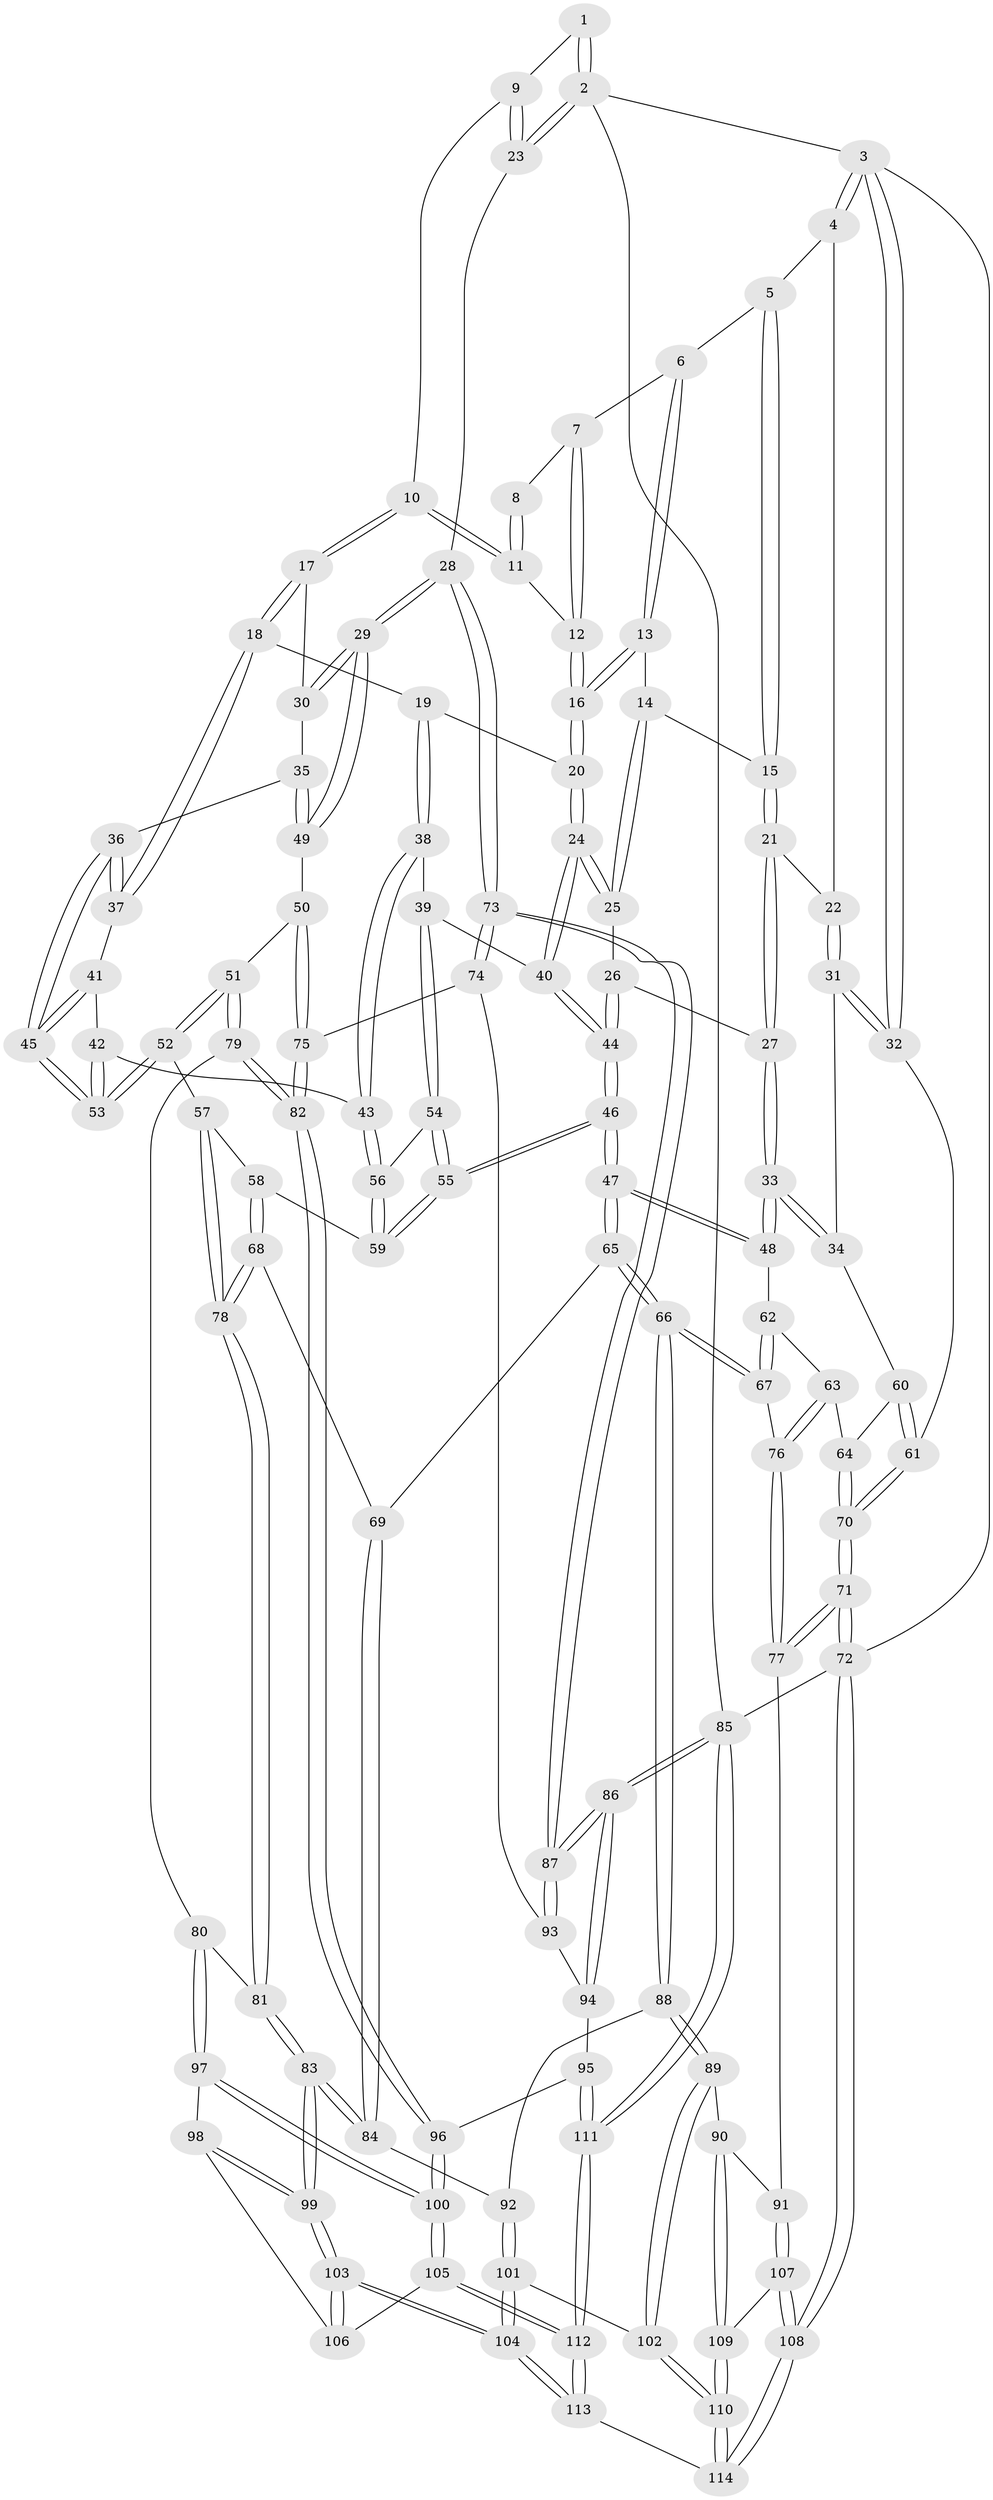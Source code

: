 // Generated by graph-tools (version 1.1) at 2025/27/03/09/25 03:27:10]
// undirected, 114 vertices, 282 edges
graph export_dot {
graph [start="1"]
  node [color=gray90,style=filled];
  1 [pos="+0.8629239155077625+0"];
  2 [pos="+1+0"];
  3 [pos="+0+0"];
  4 [pos="+0+0"];
  5 [pos="+0.2891024173004626+0"];
  6 [pos="+0.5131794883062234+0"];
  7 [pos="+0.5509531320160147+0"];
  8 [pos="+0.6331501628348997+0"];
  9 [pos="+0.849604046735558+0.05984549967603958"];
  10 [pos="+0.7726237387641584+0.1323310343073697"];
  11 [pos="+0.695694475855239+0.07138616698363327"];
  12 [pos="+0.6173003484917636+0.057425628663860175"];
  13 [pos="+0.4698798939938649+0.1228459886760462"];
  14 [pos="+0.4246394235981897+0.1366511871357974"];
  15 [pos="+0.3035387874784221+0.12297220637963964"];
  16 [pos="+0.5309947097345105+0.15280452935508482"];
  17 [pos="+0.7464444004152245+0.2038053561160238"];
  18 [pos="+0.6499941553248555+0.2609242143578817"];
  19 [pos="+0.6377596893931559+0.261739697631973"];
  20 [pos="+0.6241230083659505+0.2608909266948579"];
  21 [pos="+0.2462565957313032+0.16668682820156078"];
  22 [pos="+0.20606837419630172+0.15021195824598607"];
  23 [pos="+1+0.27157606801085077"];
  24 [pos="+0.5378962207294858+0.33813630077451545"];
  25 [pos="+0.4165634173356388+0.29379649168499555"];
  26 [pos="+0.3232092283072449+0.33994324232117973"];
  27 [pos="+0.2412693953022552+0.31333297557048195"];
  28 [pos="+1+0.3832464941693527"];
  29 [pos="+1+0.4001422777754153"];
  30 [pos="+0.788034599454696+0.23531227043847494"];
  31 [pos="+0+0.1713820710676869"];
  32 [pos="+0+0.05315146947687211"];
  33 [pos="+0.17097536899731905+0.37748023789327256"];
  34 [pos="+0.15251590697209824+0.37986013783555855"];
  35 [pos="+0.7970851540944169+0.4032600922767172"];
  36 [pos="+0.7848728493701469+0.40245037023841584"];
  37 [pos="+0.7092787687808011+0.36490892725412366"];
  38 [pos="+0.637608159284108+0.4392639912259023"];
  39 [pos="+0.5508717957561826+0.4195020649539431"];
  40 [pos="+0.5370562219224444+0.3408647723203969"];
  41 [pos="+0.7030152921273407+0.4001150499050919"];
  42 [pos="+0.6596488849876984+0.4641298664251919"];
  43 [pos="+0.6538056588404872+0.46385258143968455"];
  44 [pos="+0.39706150614729313+0.44536505068470894"];
  45 [pos="+0.7362308585795341+0.47469913147623993"];
  46 [pos="+0.3992328885139847+0.5585187962293567"];
  47 [pos="+0.3983594209143466+0.5602193857880526"];
  48 [pos="+0.20950390663850987+0.44804394995199925"];
  49 [pos="+0.9608546626942749+0.45208812684699107"];
  50 [pos="+0.9407241739226773+0.4715648961987954"];
  51 [pos="+0.7696827623595479+0.5823847282335136"];
  52 [pos="+0.7569932441510827+0.5801268592108074"];
  53 [pos="+0.7312723896635427+0.5222288542377692"];
  54 [pos="+0.5484115331479503+0.4542218300274381"];
  55 [pos="+0.45013527591633495+0.5350900013622159"];
  56 [pos="+0.600993889907414+0.5018599019037617"];
  57 [pos="+0.7460466121300104+0.5844883962124837"];
  58 [pos="+0.6067270734701634+0.551369508305676"];
  59 [pos="+0.6037391188150437+0.5458399039519897"];
  60 [pos="+0.14314321776319391+0.386881819381932"];
  61 [pos="+0+0.38421304590630617"];
  62 [pos="+0.20735952762073728+0.47688614027256837"];
  63 [pos="+0.12798308511829387+0.5979164711820061"];
  64 [pos="+0.05259464255625616+0.5276058846142029"];
  65 [pos="+0.3918272859259124+0.618311635992211"];
  66 [pos="+0.38483093613566777+0.6275476090002691"];
  67 [pos="+0.2321549545683923+0.6334513301674711"];
  68 [pos="+0.5645037859518078+0.6354865777916139"];
  69 [pos="+0.5108006396084046+0.6448590545827667"];
  70 [pos="+0+0.5888060452148471"];
  71 [pos="+0+0.6597660177929996"];
  72 [pos="+0+1"];
  73 [pos="+1+0.6338326722225678"];
  74 [pos="+1+0.6882270594499804"];
  75 [pos="+0.9104167704872631+0.6951063267969809"];
  76 [pos="+0.16981922012237705+0.6597263180331725"];
  77 [pos="+0.1365558507131081+0.7255346618062632"];
  78 [pos="+0.649996343109942+0.6885557290602183"];
  79 [pos="+0.8398993251520184+0.7339398301042434"];
  80 [pos="+0.7548140982182341+0.7716168799195637"];
  81 [pos="+0.6510004890878403+0.7410065556110715"];
  82 [pos="+0.8431610235781403+0.7354747505576305"];
  83 [pos="+0.6005225123178581+0.7984748414096955"];
  84 [pos="+0.5647876755842315+0.7785477644631316"];
  85 [pos="+1+1"];
  86 [pos="+1+1"];
  87 [pos="+1+0.7191377241930614"];
  88 [pos="+0.38505699871686366+0.7218275541909746"];
  89 [pos="+0.26876621911163845+0.8125673645356072"];
  90 [pos="+0.2584968426964388+0.8112212002766152"];
  91 [pos="+0.14793788820183534+0.7722765497892483"];
  92 [pos="+0.41864284358998416+0.7712656480415352"];
  93 [pos="+0.9349927574408777+0.7991123344301202"];
  94 [pos="+0.9281002991914007+0.8032994766001792"];
  95 [pos="+0.8855005272278785+0.8039354277900843"];
  96 [pos="+0.8781395798067171+0.8007369808842465"];
  97 [pos="+0.7442663176748715+0.8210302826301592"];
  98 [pos="+0.7370554678791276+0.8368424091043573"];
  99 [pos="+0.6029547381968495+0.8882250740574722"];
  100 [pos="+0.8351486912882514+0.8758144731377894"];
  101 [pos="+0.4281366927179859+0.8493819074545209"];
  102 [pos="+0.3063686445063181+0.8952256520842823"];
  103 [pos="+0.5818499929517585+0.9673820745904931"];
  104 [pos="+0.5462805537432288+1"];
  105 [pos="+0.8174535778523089+0.9245867894133696"];
  106 [pos="+0.7683443757325273+0.9097606287081976"];
  107 [pos="+0.08437270987753687+0.9014078748477629"];
  108 [pos="+0+1"];
  109 [pos="+0.21548030577362684+0.900389806539051"];
  110 [pos="+0.2956812837963718+0.9667833761385662"];
  111 [pos="+1+1"];
  112 [pos="+1+1"];
  113 [pos="+0.5254507126313771+1"];
  114 [pos="+0.3223486778694753+1"];
  1 -- 2;
  1 -- 2;
  1 -- 9;
  2 -- 3;
  2 -- 23;
  2 -- 23;
  2 -- 85;
  3 -- 4;
  3 -- 4;
  3 -- 32;
  3 -- 32;
  3 -- 72;
  4 -- 5;
  4 -- 22;
  5 -- 6;
  5 -- 15;
  5 -- 15;
  6 -- 7;
  6 -- 13;
  6 -- 13;
  7 -- 8;
  7 -- 12;
  7 -- 12;
  8 -- 11;
  8 -- 11;
  9 -- 10;
  9 -- 23;
  9 -- 23;
  10 -- 11;
  10 -- 11;
  10 -- 17;
  10 -- 17;
  11 -- 12;
  12 -- 16;
  12 -- 16;
  13 -- 14;
  13 -- 16;
  13 -- 16;
  14 -- 15;
  14 -- 25;
  14 -- 25;
  15 -- 21;
  15 -- 21;
  16 -- 20;
  16 -- 20;
  17 -- 18;
  17 -- 18;
  17 -- 30;
  18 -- 19;
  18 -- 37;
  18 -- 37;
  19 -- 20;
  19 -- 38;
  19 -- 38;
  20 -- 24;
  20 -- 24;
  21 -- 22;
  21 -- 27;
  21 -- 27;
  22 -- 31;
  22 -- 31;
  23 -- 28;
  24 -- 25;
  24 -- 25;
  24 -- 40;
  24 -- 40;
  25 -- 26;
  26 -- 27;
  26 -- 44;
  26 -- 44;
  27 -- 33;
  27 -- 33;
  28 -- 29;
  28 -- 29;
  28 -- 73;
  28 -- 73;
  29 -- 30;
  29 -- 30;
  29 -- 49;
  29 -- 49;
  30 -- 35;
  31 -- 32;
  31 -- 32;
  31 -- 34;
  32 -- 61;
  33 -- 34;
  33 -- 34;
  33 -- 48;
  33 -- 48;
  34 -- 60;
  35 -- 36;
  35 -- 49;
  35 -- 49;
  36 -- 37;
  36 -- 37;
  36 -- 45;
  36 -- 45;
  37 -- 41;
  38 -- 39;
  38 -- 43;
  38 -- 43;
  39 -- 40;
  39 -- 54;
  39 -- 54;
  40 -- 44;
  40 -- 44;
  41 -- 42;
  41 -- 45;
  41 -- 45;
  42 -- 43;
  42 -- 53;
  42 -- 53;
  43 -- 56;
  43 -- 56;
  44 -- 46;
  44 -- 46;
  45 -- 53;
  45 -- 53;
  46 -- 47;
  46 -- 47;
  46 -- 55;
  46 -- 55;
  47 -- 48;
  47 -- 48;
  47 -- 65;
  47 -- 65;
  48 -- 62;
  49 -- 50;
  50 -- 51;
  50 -- 75;
  50 -- 75;
  51 -- 52;
  51 -- 52;
  51 -- 79;
  51 -- 79;
  52 -- 53;
  52 -- 53;
  52 -- 57;
  54 -- 55;
  54 -- 55;
  54 -- 56;
  55 -- 59;
  55 -- 59;
  56 -- 59;
  56 -- 59;
  57 -- 58;
  57 -- 78;
  57 -- 78;
  58 -- 59;
  58 -- 68;
  58 -- 68;
  60 -- 61;
  60 -- 61;
  60 -- 64;
  61 -- 70;
  61 -- 70;
  62 -- 63;
  62 -- 67;
  62 -- 67;
  63 -- 64;
  63 -- 76;
  63 -- 76;
  64 -- 70;
  64 -- 70;
  65 -- 66;
  65 -- 66;
  65 -- 69;
  66 -- 67;
  66 -- 67;
  66 -- 88;
  66 -- 88;
  67 -- 76;
  68 -- 69;
  68 -- 78;
  68 -- 78;
  69 -- 84;
  69 -- 84;
  70 -- 71;
  70 -- 71;
  71 -- 72;
  71 -- 72;
  71 -- 77;
  71 -- 77;
  72 -- 108;
  72 -- 108;
  72 -- 85;
  73 -- 74;
  73 -- 74;
  73 -- 87;
  73 -- 87;
  74 -- 75;
  74 -- 93;
  75 -- 82;
  75 -- 82;
  76 -- 77;
  76 -- 77;
  77 -- 91;
  78 -- 81;
  78 -- 81;
  79 -- 80;
  79 -- 82;
  79 -- 82;
  80 -- 81;
  80 -- 97;
  80 -- 97;
  81 -- 83;
  81 -- 83;
  82 -- 96;
  82 -- 96;
  83 -- 84;
  83 -- 84;
  83 -- 99;
  83 -- 99;
  84 -- 92;
  85 -- 86;
  85 -- 86;
  85 -- 111;
  85 -- 111;
  86 -- 87;
  86 -- 87;
  86 -- 94;
  86 -- 94;
  87 -- 93;
  87 -- 93;
  88 -- 89;
  88 -- 89;
  88 -- 92;
  89 -- 90;
  89 -- 102;
  89 -- 102;
  90 -- 91;
  90 -- 109;
  90 -- 109;
  91 -- 107;
  91 -- 107;
  92 -- 101;
  92 -- 101;
  93 -- 94;
  94 -- 95;
  95 -- 96;
  95 -- 111;
  95 -- 111;
  96 -- 100;
  96 -- 100;
  97 -- 98;
  97 -- 100;
  97 -- 100;
  98 -- 99;
  98 -- 99;
  98 -- 106;
  99 -- 103;
  99 -- 103;
  100 -- 105;
  100 -- 105;
  101 -- 102;
  101 -- 104;
  101 -- 104;
  102 -- 110;
  102 -- 110;
  103 -- 104;
  103 -- 104;
  103 -- 106;
  103 -- 106;
  104 -- 113;
  104 -- 113;
  105 -- 106;
  105 -- 112;
  105 -- 112;
  107 -- 108;
  107 -- 108;
  107 -- 109;
  108 -- 114;
  108 -- 114;
  109 -- 110;
  109 -- 110;
  110 -- 114;
  110 -- 114;
  111 -- 112;
  111 -- 112;
  112 -- 113;
  112 -- 113;
  113 -- 114;
}
